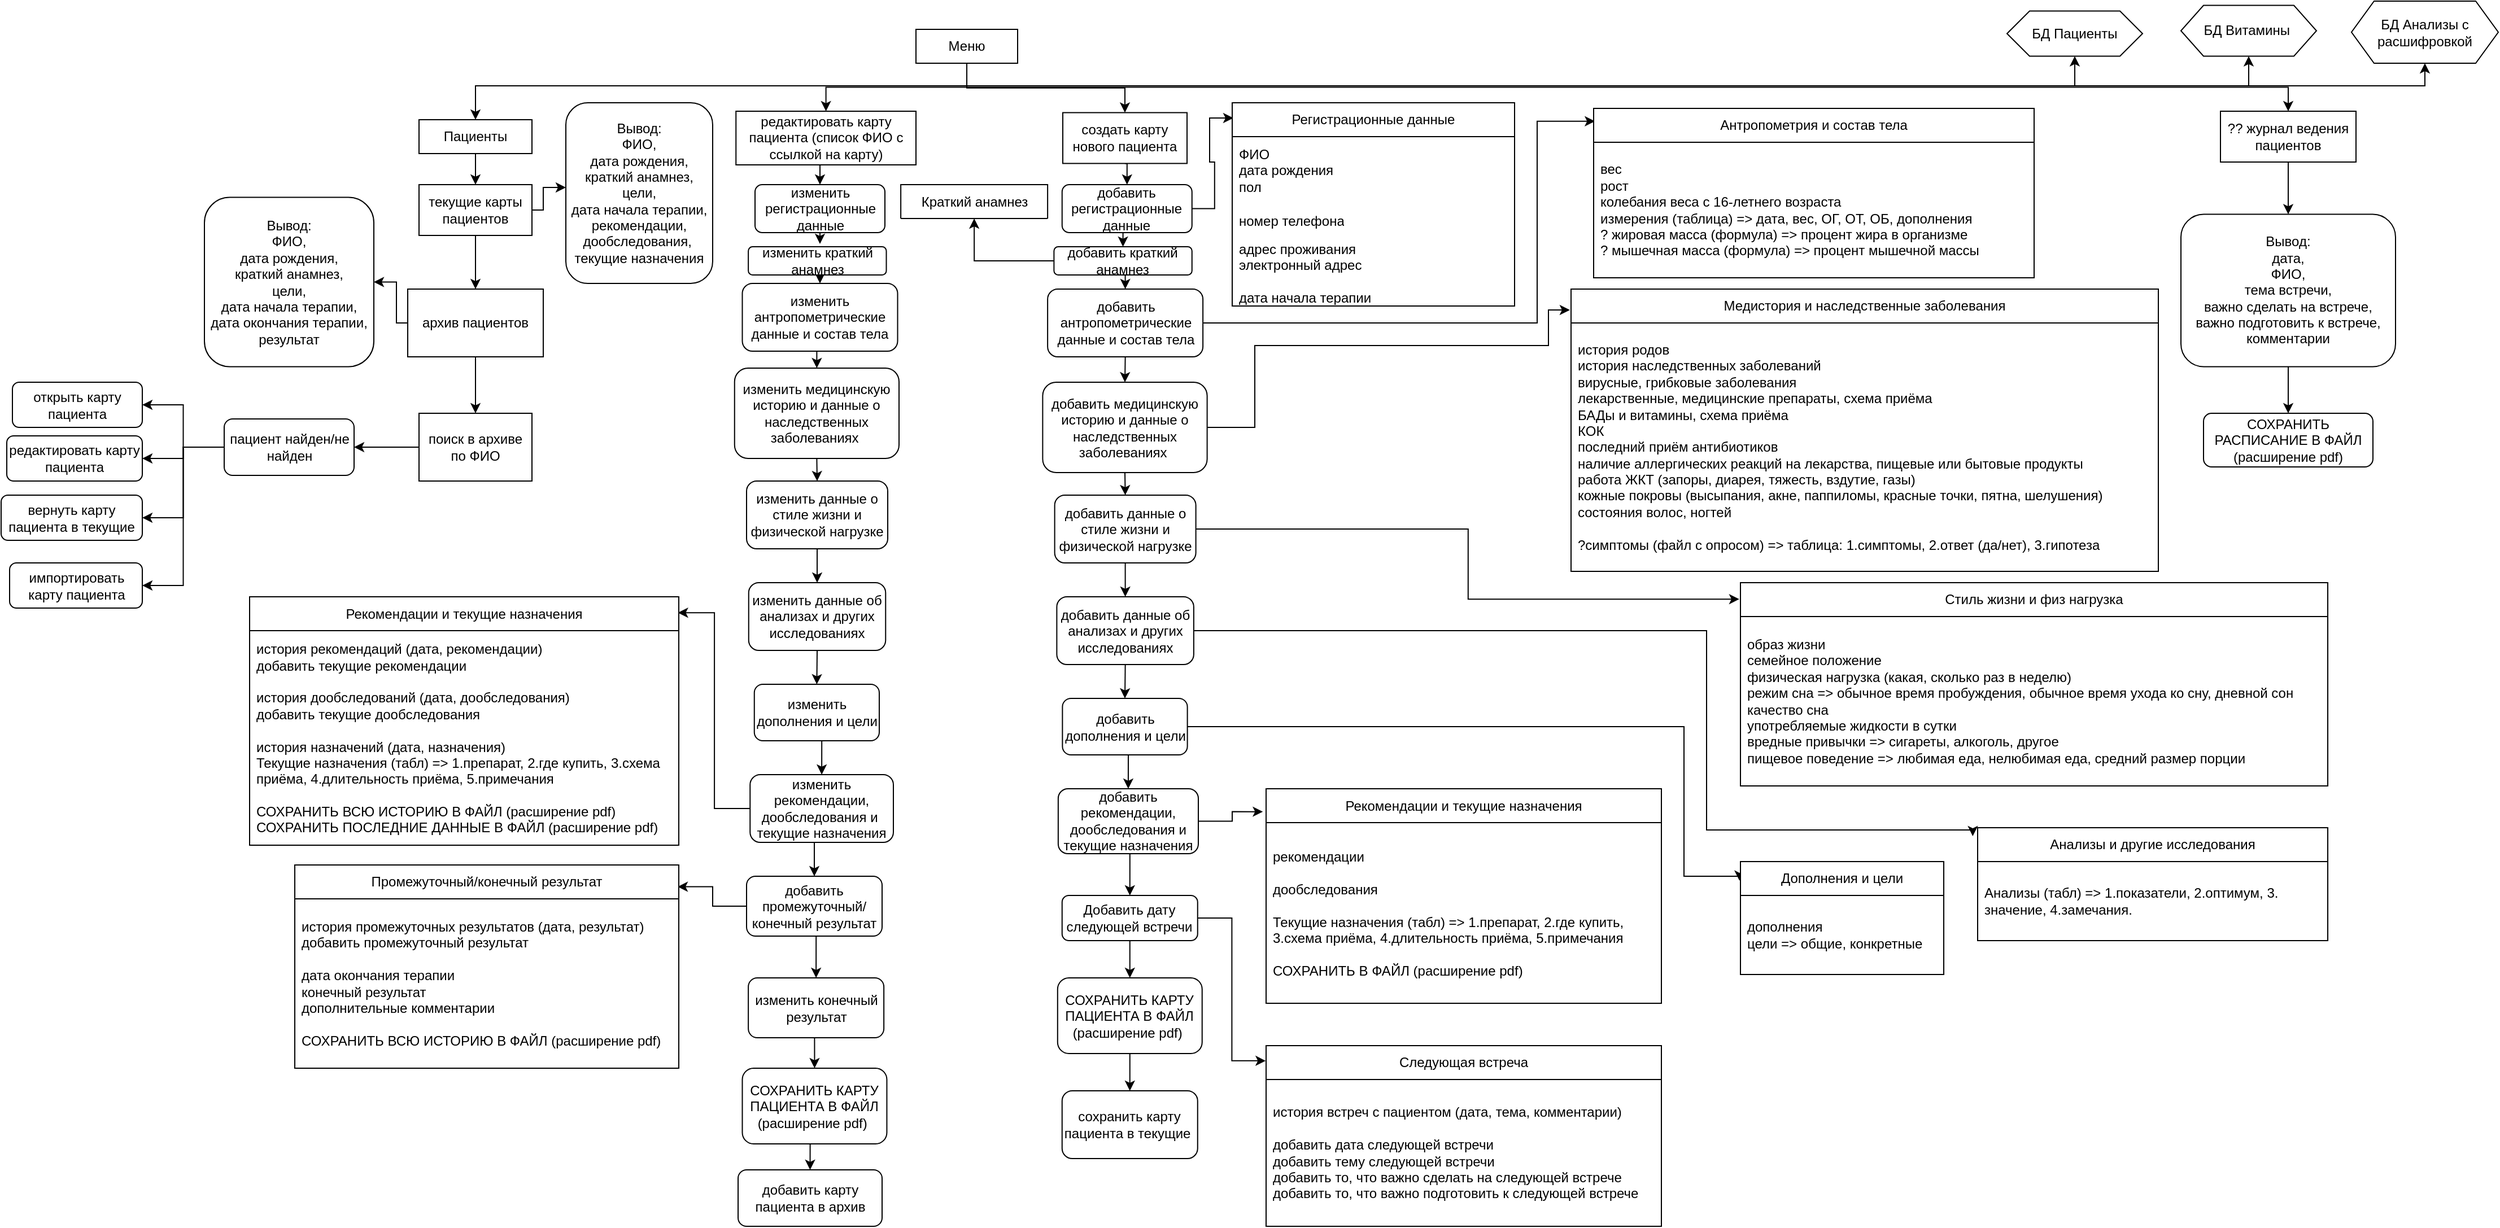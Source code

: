 <mxfile>
    <diagram id="kDcoZKEgJLk8fLeYNA--" name="Page-1">
        <mxGraphModel dx="2308" dy="2124" grid="1" gridSize="10" guides="1" tooltips="1" connect="1" arrows="1" fold="1" page="1" pageScale="1" pageWidth="1169" pageHeight="1654" math="0" shadow="0">
            <root>
                <mxCell id="0"/>
                <mxCell id="1" parent="0"/>
                <mxCell id="sZ0HXl8LnSBLZn5xtde6-16" style="edgeStyle=orthogonalEdgeStyle;rounded=0;orthogonalLoop=1;jettySize=auto;html=1;exitX=0.5;exitY=1;exitDx=0;exitDy=0;entryX=0.5;entryY=0;entryDx=0;entryDy=0;" parent="1" source="sZ0HXl8LnSBLZn5xtde6-1" target="sZ0HXl8LnSBLZn5xtde6-7" edge="1">
                    <mxGeometry relative="1" as="geometry"/>
                </mxCell>
                <mxCell id="sZ0HXl8LnSBLZn5xtde6-18" style="edgeStyle=orthogonalEdgeStyle;rounded=0;orthogonalLoop=1;jettySize=auto;html=1;exitX=0.5;exitY=1;exitDx=0;exitDy=0;entryX=0.5;entryY=0;entryDx=0;entryDy=0;" parent="1" source="sZ0HXl8LnSBLZn5xtde6-1" target="sZ0HXl8LnSBLZn5xtde6-2" edge="1">
                    <mxGeometry relative="1" as="geometry">
                        <Array as="points">
                            <mxPoint x="515" y="70"/>
                            <mxPoint x="80" y="70"/>
                        </Array>
                    </mxGeometry>
                </mxCell>
                <mxCell id="sZ0HXl8LnSBLZn5xtde6-19" style="edgeStyle=orthogonalEdgeStyle;rounded=0;orthogonalLoop=1;jettySize=auto;html=1;exitX=0.5;exitY=1;exitDx=0;exitDy=0;entryX=0.5;entryY=0;entryDx=0;entryDy=0;" parent="1" source="sZ0HXl8LnSBLZn5xtde6-1" target="sZ0HXl8LnSBLZn5xtde6-8" edge="1">
                    <mxGeometry relative="1" as="geometry"/>
                </mxCell>
                <mxCell id="sZ0HXl8LnSBLZn5xtde6-30" style="edgeStyle=orthogonalEdgeStyle;rounded=0;orthogonalLoop=1;jettySize=auto;html=1;exitX=0.5;exitY=1;exitDx=0;exitDy=0;entryX=0.5;entryY=0;entryDx=0;entryDy=0;" parent="1" source="sZ0HXl8LnSBLZn5xtde6-1" target="sZ0HXl8LnSBLZn5xtde6-56" edge="1">
                    <mxGeometry relative="1" as="geometry">
                        <mxPoint x="387.5" y="92.5" as="targetPoint"/>
                    </mxGeometry>
                </mxCell>
                <mxCell id="sZ0HXl8LnSBLZn5xtde6-88" style="edgeStyle=orthogonalEdgeStyle;rounded=0;orthogonalLoop=1;jettySize=auto;html=1;exitX=0.5;exitY=1;exitDx=0;exitDy=0;entryX=0.5;entryY=1;entryDx=0;entryDy=0;" parent="1" source="sZ0HXl8LnSBLZn5xtde6-1" target="sZ0HXl8LnSBLZn5xtde6-87" edge="1">
                    <mxGeometry relative="1" as="geometry"/>
                </mxCell>
                <mxCell id="Dqku1uwKSIW6bDZqs-QQ-74" style="edgeStyle=orthogonalEdgeStyle;rounded=0;orthogonalLoop=1;jettySize=auto;html=1;exitX=0.5;exitY=1;exitDx=0;exitDy=0;entryX=0.5;entryY=1;entryDx=0;entryDy=0;" parent="1" source="sZ0HXl8LnSBLZn5xtde6-1" target="sZ0HXl8LnSBLZn5xtde6-10" edge="1">
                    <mxGeometry relative="1" as="geometry"/>
                </mxCell>
                <mxCell id="Dqku1uwKSIW6bDZqs-QQ-75" style="edgeStyle=orthogonalEdgeStyle;rounded=0;orthogonalLoop=1;jettySize=auto;html=1;exitX=0.5;exitY=1;exitDx=0;exitDy=0;entryX=0.5;entryY=1;entryDx=0;entryDy=0;" parent="1" source="sZ0HXl8LnSBLZn5xtde6-1" target="sZ0HXl8LnSBLZn5xtde6-9" edge="1">
                    <mxGeometry relative="1" as="geometry"/>
                </mxCell>
                <mxCell id="sZ0HXl8LnSBLZn5xtde6-1" value="Меню" style="rounded=0;whiteSpace=wrap;html=1;" parent="1" vertex="1">
                    <mxGeometry x="470" y="20" width="90" height="30" as="geometry"/>
                </mxCell>
                <mxCell id="sZ0HXl8LnSBLZn5xtde6-35" style="edgeStyle=orthogonalEdgeStyle;rounded=0;orthogonalLoop=1;jettySize=auto;html=1;exitX=0.5;exitY=1;exitDx=0;exitDy=0;entryX=0.5;entryY=0;entryDx=0;entryDy=0;" parent="1" source="sZ0HXl8LnSBLZn5xtde6-2" target="sZ0HXl8LnSBLZn5xtde6-6" edge="1">
                    <mxGeometry relative="1" as="geometry"/>
                </mxCell>
                <mxCell id="sZ0HXl8LnSBLZn5xtde6-2" value="Пациенты" style="rounded=0;whiteSpace=wrap;html=1;" parent="1" vertex="1">
                    <mxGeometry x="30" y="100" width="100" height="30" as="geometry"/>
                </mxCell>
                <mxCell id="sZ0HXl8LnSBLZn5xtde6-23" style="edgeStyle=orthogonalEdgeStyle;rounded=0;orthogonalLoop=1;jettySize=auto;html=1;exitX=0.5;exitY=1;exitDx=0;exitDy=0;entryX=0.5;entryY=1;entryDx=0;entryDy=0;" parent="1" source="sZ0HXl8LnSBLZn5xtde6-3" target="sZ0HXl8LnSBLZn5xtde6-3" edge="1">
                    <mxGeometry relative="1" as="geometry"/>
                </mxCell>
                <mxCell id="sZ0HXl8LnSBLZn5xtde6-24" style="edgeStyle=orthogonalEdgeStyle;rounded=0;orthogonalLoop=1;jettySize=auto;html=1;exitX=0;exitY=0.5;exitDx=0;exitDy=0;entryX=1;entryY=0.5;entryDx=0;entryDy=0;" parent="1" source="sZ0HXl8LnSBLZn5xtde6-3" target="sZ0HXl8LnSBLZn5xtde6-11" edge="1">
                    <mxGeometry relative="1" as="geometry">
                        <Array as="points">
                            <mxPoint x="10" y="280"/>
                            <mxPoint x="10" y="244"/>
                        </Array>
                    </mxGeometry>
                </mxCell>
                <mxCell id="sZ0HXl8LnSBLZn5xtde6-37" style="edgeStyle=orthogonalEdgeStyle;rounded=0;orthogonalLoop=1;jettySize=auto;html=1;exitX=0.5;exitY=1;exitDx=0;exitDy=0;entryX=0.5;entryY=0;entryDx=0;entryDy=0;" parent="1" source="sZ0HXl8LnSBLZn5xtde6-3" target="sZ0HXl8LnSBLZn5xtde6-4" edge="1">
                    <mxGeometry relative="1" as="geometry"/>
                </mxCell>
                <mxCell id="sZ0HXl8LnSBLZn5xtde6-3" value="архив пациентов" style="rounded=0;whiteSpace=wrap;html=1;" parent="1" vertex="1">
                    <mxGeometry x="20" y="250" width="120" height="60" as="geometry"/>
                </mxCell>
                <mxCell id="sZ0HXl8LnSBLZn5xtde6-80" style="edgeStyle=orthogonalEdgeStyle;rounded=0;orthogonalLoop=1;jettySize=auto;html=1;exitX=0;exitY=0.5;exitDx=0;exitDy=0;entryX=1;entryY=0.5;entryDx=0;entryDy=0;" parent="1" source="sZ0HXl8LnSBLZn5xtde6-4" target="sZ0HXl8LnSBLZn5xtde6-79" edge="1">
                    <mxGeometry relative="1" as="geometry"/>
                </mxCell>
                <mxCell id="sZ0HXl8LnSBLZn5xtde6-4" value="поиск в архиве по ФИО" style="rounded=0;whiteSpace=wrap;html=1;" parent="1" vertex="1">
                    <mxGeometry x="30" y="360" width="100" height="60" as="geometry"/>
                </mxCell>
                <mxCell id="sZ0HXl8LnSBLZn5xtde6-36" style="edgeStyle=orthogonalEdgeStyle;rounded=0;orthogonalLoop=1;jettySize=auto;html=1;exitX=0.5;exitY=1;exitDx=0;exitDy=0;entryX=0.5;entryY=0;entryDx=0;entryDy=0;" parent="1" source="sZ0HXl8LnSBLZn5xtde6-6" target="sZ0HXl8LnSBLZn5xtde6-3" edge="1">
                    <mxGeometry relative="1" as="geometry"/>
                </mxCell>
                <mxCell id="Dqku1uwKSIW6bDZqs-QQ-55" style="edgeStyle=orthogonalEdgeStyle;rounded=0;orthogonalLoop=1;jettySize=auto;html=1;exitX=1;exitY=0.5;exitDx=0;exitDy=0;" parent="1" source="sZ0HXl8LnSBLZn5xtde6-6" edge="1">
                    <mxGeometry relative="1" as="geometry">
                        <mxPoint x="160" y="160" as="targetPoint"/>
                        <Array as="points">
                            <mxPoint x="140" y="180"/>
                            <mxPoint x="140" y="160"/>
                        </Array>
                    </mxGeometry>
                </mxCell>
                <mxCell id="sZ0HXl8LnSBLZn5xtde6-6" value="текущие карты пациентов" style="rounded=0;whiteSpace=wrap;html=1;" parent="1" vertex="1">
                    <mxGeometry x="30" y="157.5" width="100" height="45" as="geometry"/>
                </mxCell>
                <mxCell id="sZ0HXl8LnSBLZn5xtde6-73" style="edgeStyle=orthogonalEdgeStyle;rounded=0;orthogonalLoop=1;jettySize=auto;html=1;exitX=0.5;exitY=1;exitDx=0;exitDy=0;entryX=0.5;entryY=0;entryDx=0;entryDy=0;" parent="1" source="sZ0HXl8LnSBLZn5xtde6-7" target="sZ0HXl8LnSBLZn5xtde6-60" edge="1">
                    <mxGeometry relative="1" as="geometry"/>
                </mxCell>
                <mxCell id="sZ0HXl8LnSBLZn5xtde6-7" value="создать карту нового пациента" style="rounded=0;whiteSpace=wrap;html=1;" parent="1" vertex="1">
                    <mxGeometry x="600" y="93.75" width="110" height="45" as="geometry"/>
                </mxCell>
                <mxCell id="Dqku1uwKSIW6bDZqs-QQ-71" style="edgeStyle=orthogonalEdgeStyle;rounded=0;orthogonalLoop=1;jettySize=auto;html=1;exitX=0.5;exitY=1;exitDx=0;exitDy=0;entryX=0.5;entryY=0;entryDx=0;entryDy=0;" parent="1" source="sZ0HXl8LnSBLZn5xtde6-8" target="Dqku1uwKSIW6bDZqs-QQ-59" edge="1">
                    <mxGeometry relative="1" as="geometry"/>
                </mxCell>
                <mxCell id="sZ0HXl8LnSBLZn5xtde6-8" value="?? журнал ведения пациентов" style="rounded=0;whiteSpace=wrap;html=1;" parent="1" vertex="1">
                    <mxGeometry x="1625" y="92.5" width="120" height="45" as="geometry"/>
                </mxCell>
                <mxCell id="sZ0HXl8LnSBLZn5xtde6-9" value="БД Анализы с расшифровкой" style="shape=hexagon;perimeter=hexagonPerimeter2;whiteSpace=wrap;html=1;fixedSize=1;" parent="1" vertex="1">
                    <mxGeometry x="1741" y="-5" width="130" height="55" as="geometry"/>
                </mxCell>
                <mxCell id="sZ0HXl8LnSBLZn5xtde6-10" value="БД Витамины&amp;nbsp;" style="shape=hexagon;perimeter=hexagonPerimeter2;whiteSpace=wrap;html=1;fixedSize=1;" parent="1" vertex="1">
                    <mxGeometry x="1590" y="-1.25" width="120" height="45" as="geometry"/>
                </mxCell>
                <mxCell id="sZ0HXl8LnSBLZn5xtde6-11" value="Вывод: &lt;br&gt;ФИО, &lt;br&gt;дата рождения, &lt;br&gt;краткий анамнез, &lt;br&gt;цели, &lt;br&gt;дата начала терапии, дата окончания терапии, &lt;br&gt;результат" style="rounded=1;whiteSpace=wrap;html=1;" parent="1" vertex="1">
                    <mxGeometry x="-160" y="168.75" width="150" height="150" as="geometry"/>
                </mxCell>
                <mxCell id="sZ0HXl8LnSBLZn5xtde6-12" value="открыть карту пациента" style="rounded=1;whiteSpace=wrap;html=1;" parent="1" vertex="1">
                    <mxGeometry x="-330" y="332.5" width="115" height="40" as="geometry"/>
                </mxCell>
                <mxCell id="sZ0HXl8LnSBLZn5xtde6-13" value="вернуть карту пациента в текущие" style="rounded=1;whiteSpace=wrap;html=1;" parent="1" vertex="1">
                    <mxGeometry x="-340" y="432.5" width="125" height="40" as="geometry"/>
                </mxCell>
                <mxCell id="sZ0HXl8LnSBLZn5xtde6-14" value="редактировать карту пациента" style="rounded=1;whiteSpace=wrap;html=1;" parent="1" vertex="1">
                    <mxGeometry x="-335" y="380" width="120" height="40" as="geometry"/>
                </mxCell>
                <mxCell id="sZ0HXl8LnSBLZn5xtde6-15" value="Вывод: &lt;br&gt;ФИО, &lt;br&gt;дата рождения, краткий анамнез, цели, &lt;br&gt;дата начала терапии, рекомендации, дообследования,&amp;nbsp; текущие назначения" style="rounded=1;whiteSpace=wrap;html=1;" parent="1" vertex="1">
                    <mxGeometry x="160" y="85" width="130" height="160" as="geometry"/>
                </mxCell>
                <mxCell id="Dqku1uwKSIW6bDZqs-QQ-57" style="edgeStyle=orthogonalEdgeStyle;rounded=0;orthogonalLoop=1;jettySize=auto;html=1;exitX=0.5;exitY=1;exitDx=0;exitDy=0;" parent="1" source="sZ0HXl8LnSBLZn5xtde6-38" edge="1">
                    <mxGeometry relative="1" as="geometry">
                        <mxPoint x="385" y="210" as="targetPoint"/>
                    </mxGeometry>
                </mxCell>
                <mxCell id="sZ0HXl8LnSBLZn5xtde6-38" value="изменить регистрационные данные" style="rounded=1;whiteSpace=wrap;html=1;" parent="1" vertex="1">
                    <mxGeometry x="327.5" y="157.5" width="115" height="42.5" as="geometry"/>
                </mxCell>
                <mxCell id="sZ0HXl8LnSBLZn5xtde6-48" style="edgeStyle=orthogonalEdgeStyle;rounded=0;orthogonalLoop=1;jettySize=auto;html=1;exitX=0.5;exitY=1;exitDx=0;exitDy=0;entryX=0.5;entryY=0;entryDx=0;entryDy=0;" parent="1" source="sZ0HXl8LnSBLZn5xtde6-39" target="sZ0HXl8LnSBLZn5xtde6-42" edge="1">
                    <mxGeometry relative="1" as="geometry"/>
                </mxCell>
                <mxCell id="sZ0HXl8LnSBLZn5xtde6-39" value="изменить антропометрические данные и состав тела" style="rounded=1;whiteSpace=wrap;html=1;" parent="1" vertex="1">
                    <mxGeometry x="316.25" y="245" width="137.5" height="60" as="geometry"/>
                </mxCell>
                <mxCell id="sZ0HXl8LnSBLZn5xtde6-51" style="edgeStyle=orthogonalEdgeStyle;rounded=0;orthogonalLoop=1;jettySize=auto;html=1;exitX=0.5;exitY=1;exitDx=0;exitDy=0;entryX=0.5;entryY=0;entryDx=0;entryDy=0;" parent="1" source="sZ0HXl8LnSBLZn5xtde6-40" target="sZ0HXl8LnSBLZn5xtde6-41" edge="1">
                    <mxGeometry relative="1" as="geometry"/>
                </mxCell>
                <mxCell id="sZ0HXl8LnSBLZn5xtde6-40" value="изменить данные об анализах и других исследованиях" style="rounded=1;whiteSpace=wrap;html=1;" parent="1" vertex="1">
                    <mxGeometry x="321.88" y="510" width="121.25" height="60" as="geometry"/>
                </mxCell>
                <mxCell id="sZ0HXl8LnSBLZn5xtde6-54" style="edgeStyle=orthogonalEdgeStyle;rounded=0;orthogonalLoop=1;jettySize=auto;html=1;exitX=0.5;exitY=1;exitDx=0;exitDy=0;entryX=0.5;entryY=0;entryDx=0;entryDy=0;" parent="1" source="sZ0HXl8LnSBLZn5xtde6-41" target="sZ0HXl8LnSBLZn5xtde6-52" edge="1">
                    <mxGeometry relative="1" as="geometry"/>
                </mxCell>
                <mxCell id="sZ0HXl8LnSBLZn5xtde6-41" value="изменить дополнения и цели" style="rounded=1;whiteSpace=wrap;html=1;" parent="1" vertex="1">
                    <mxGeometry x="326.88" y="600" width="110.62" height="50" as="geometry"/>
                </mxCell>
                <mxCell id="sZ0HXl8LnSBLZn5xtde6-49" style="edgeStyle=orthogonalEdgeStyle;rounded=0;orthogonalLoop=1;jettySize=auto;html=1;exitX=0.5;exitY=1;exitDx=0;exitDy=0;entryX=0.5;entryY=0;entryDx=0;entryDy=0;" parent="1" source="sZ0HXl8LnSBLZn5xtde6-42" target="sZ0HXl8LnSBLZn5xtde6-45" edge="1">
                    <mxGeometry relative="1" as="geometry"/>
                </mxCell>
                <mxCell id="sZ0HXl8LnSBLZn5xtde6-42" value="изменить медицинскую историю и данные о наследственных заболеваниях&amp;nbsp;" style="rounded=1;whiteSpace=wrap;html=1;" parent="1" vertex="1">
                    <mxGeometry x="309.38" y="320" width="145.62" height="80" as="geometry"/>
                </mxCell>
                <mxCell id="sZ0HXl8LnSBLZn5xtde6-43" value="импортировать карту пациента" style="rounded=1;whiteSpace=wrap;html=1;" parent="1" vertex="1">
                    <mxGeometry x="-332.5" y="492.5" width="117.5" height="40" as="geometry"/>
                </mxCell>
                <mxCell id="sZ0HXl8LnSBLZn5xtde6-50" style="edgeStyle=orthogonalEdgeStyle;rounded=0;orthogonalLoop=1;jettySize=auto;html=1;exitX=0.5;exitY=1;exitDx=0;exitDy=0;entryX=0.5;entryY=0;entryDx=0;entryDy=0;" parent="1" source="sZ0HXl8LnSBLZn5xtde6-45" target="sZ0HXl8LnSBLZn5xtde6-40" edge="1">
                    <mxGeometry relative="1" as="geometry"/>
                </mxCell>
                <mxCell id="sZ0HXl8LnSBLZn5xtde6-45" value="изменить данные о стиле жизни и физической нагрузке" style="rounded=1;whiteSpace=wrap;html=1;" parent="1" vertex="1">
                    <mxGeometry x="320" y="420" width="125" height="60" as="geometry"/>
                </mxCell>
                <mxCell id="sZ0HXl8LnSBLZn5xtde6-75" style="edgeStyle=orthogonalEdgeStyle;rounded=0;orthogonalLoop=1;jettySize=auto;html=1;exitX=0.5;exitY=1;exitDx=0;exitDy=0;entryX=0.5;entryY=0;entryDx=0;entryDy=0;" parent="1" source="sZ0HXl8LnSBLZn5xtde6-52" target="sZ0HXl8LnSBLZn5xtde6-74" edge="1">
                    <mxGeometry relative="1" as="geometry"/>
                </mxCell>
                <mxCell id="Dqku1uwKSIW6bDZqs-QQ-62" style="edgeStyle=orthogonalEdgeStyle;rounded=0;orthogonalLoop=1;jettySize=auto;html=1;exitX=0;exitY=0.5;exitDx=0;exitDy=0;entryX=0.998;entryY=0.064;entryDx=0;entryDy=0;entryPerimeter=0;" parent="1" source="sZ0HXl8LnSBLZn5xtde6-52" target="Dqku1uwKSIW6bDZqs-QQ-60" edge="1">
                    <mxGeometry relative="1" as="geometry"/>
                </mxCell>
                <mxCell id="sZ0HXl8LnSBLZn5xtde6-52" value="изменить рекомендации, дообследования и&amp;nbsp; текущие назначения" style="rounded=1;whiteSpace=wrap;html=1;" parent="1" vertex="1">
                    <mxGeometry x="323.13" y="680" width="126.87" height="60" as="geometry"/>
                </mxCell>
                <mxCell id="Dqku1uwKSIW6bDZqs-QQ-83" style="edgeStyle=orthogonalEdgeStyle;rounded=0;orthogonalLoop=1;jettySize=auto;html=1;exitX=0.5;exitY=1;exitDx=0;exitDy=0;entryX=0.5;entryY=0;entryDx=0;entryDy=0;" parent="1" source="sZ0HXl8LnSBLZn5xtde6-53" target="Dqku1uwKSIW6bDZqs-QQ-82" edge="1">
                    <mxGeometry relative="1" as="geometry"/>
                </mxCell>
                <mxCell id="sZ0HXl8LnSBLZn5xtde6-53" value="изменить конечный результат" style="rounded=1;whiteSpace=wrap;html=1;" parent="1" vertex="1">
                    <mxGeometry x="321.57" y="860" width="120" height="53" as="geometry"/>
                </mxCell>
                <mxCell id="sZ0HXl8LnSBLZn5xtde6-58" style="edgeStyle=orthogonalEdgeStyle;rounded=0;orthogonalLoop=1;jettySize=auto;html=1;exitX=0.5;exitY=1;exitDx=0;exitDy=0;entryX=0.5;entryY=0;entryDx=0;entryDy=0;" parent="1" source="sZ0HXl8LnSBLZn5xtde6-56" target="sZ0HXl8LnSBLZn5xtde6-38" edge="1">
                    <mxGeometry relative="1" as="geometry"/>
                </mxCell>
                <mxCell id="sZ0HXl8LnSBLZn5xtde6-56" value="редактировать карту пациента (список ФИО с ссылкой на карту)" style="rounded=0;whiteSpace=wrap;html=1;" parent="1" vertex="1">
                    <mxGeometry x="310.63" y="92.5" width="159.37" height="47.5" as="geometry"/>
                </mxCell>
                <mxCell id="Dqku1uwKSIW6bDZqs-QQ-6" style="edgeStyle=orthogonalEdgeStyle;rounded=0;orthogonalLoop=1;jettySize=auto;html=1;exitX=1;exitY=0.5;exitDx=0;exitDy=0;entryX=0.004;entryY=0.075;entryDx=0;entryDy=0;entryPerimeter=0;" parent="1" source="sZ0HXl8LnSBLZn5xtde6-60" target="Dqku1uwKSIW6bDZqs-QQ-2" edge="1">
                    <mxGeometry relative="1" as="geometry">
                        <mxPoint x="740" y="179" as="targetPoint"/>
                    </mxGeometry>
                </mxCell>
                <mxCell id="Dqku1uwKSIW6bDZqs-QQ-48" style="edgeStyle=orthogonalEdgeStyle;rounded=0;orthogonalLoop=1;jettySize=auto;html=1;exitX=0.5;exitY=1;exitDx=0;exitDy=0;entryX=0.5;entryY=0;entryDx=0;entryDy=0;" parent="1" source="sZ0HXl8LnSBLZn5xtde6-60" target="Dqku1uwKSIW6bDZqs-QQ-47" edge="1">
                    <mxGeometry relative="1" as="geometry"/>
                </mxCell>
                <mxCell id="sZ0HXl8LnSBLZn5xtde6-60" value="добавить регистрационные данные" style="rounded=1;whiteSpace=wrap;html=1;" parent="1" vertex="1">
                    <mxGeometry x="599.38" y="157.5" width="115" height="42.5" as="geometry"/>
                </mxCell>
                <mxCell id="sZ0HXl8LnSBLZn5xtde6-61" style="edgeStyle=orthogonalEdgeStyle;rounded=0;orthogonalLoop=1;jettySize=auto;html=1;exitX=0.5;exitY=1;exitDx=0;exitDy=0;entryX=0.5;entryY=0;entryDx=0;entryDy=0;" parent="1" source="sZ0HXl8LnSBLZn5xtde6-62" target="sZ0HXl8LnSBLZn5xtde6-68" edge="1">
                    <mxGeometry relative="1" as="geometry"/>
                </mxCell>
                <mxCell id="Dqku1uwKSIW6bDZqs-QQ-11" style="edgeStyle=orthogonalEdgeStyle;rounded=0;orthogonalLoop=1;jettySize=auto;html=1;exitX=1;exitY=0.5;exitDx=0;exitDy=0;entryX=0.003;entryY=0.076;entryDx=0;entryDy=0;entryPerimeter=0;" parent="1" source="sZ0HXl8LnSBLZn5xtde6-62" target="Dqku1uwKSIW6bDZqs-QQ-7" edge="1">
                    <mxGeometry relative="1" as="geometry">
                        <mxPoint x="1020" y="110" as="targetPoint"/>
                        <Array as="points">
                            <mxPoint x="1020" y="280"/>
                            <mxPoint x="1020" y="101"/>
                        </Array>
                    </mxGeometry>
                </mxCell>
                <mxCell id="sZ0HXl8LnSBLZn5xtde6-62" value="добавить антропометрические данные и состав тела" style="rounded=1;whiteSpace=wrap;html=1;" parent="1" vertex="1">
                    <mxGeometry x="586.56" y="250" width="137.5" height="60" as="geometry"/>
                </mxCell>
                <mxCell id="sZ0HXl8LnSBLZn5xtde6-63" style="edgeStyle=orthogonalEdgeStyle;rounded=0;orthogonalLoop=1;jettySize=auto;html=1;exitX=0.5;exitY=1;exitDx=0;exitDy=0;entryX=0.5;entryY=0;entryDx=0;entryDy=0;" parent="1" source="sZ0HXl8LnSBLZn5xtde6-64" target="sZ0HXl8LnSBLZn5xtde6-66" edge="1">
                    <mxGeometry relative="1" as="geometry"/>
                </mxCell>
                <mxCell id="Dqku1uwKSIW6bDZqs-QQ-31" style="edgeStyle=orthogonalEdgeStyle;rounded=0;orthogonalLoop=1;jettySize=auto;html=1;exitX=1;exitY=0.5;exitDx=0;exitDy=0;entryX=-0.014;entryY=0.075;entryDx=0;entryDy=0;entryPerimeter=0;" parent="1" source="sZ0HXl8LnSBLZn5xtde6-64" target="Dqku1uwKSIW6bDZqs-QQ-27" edge="1">
                    <mxGeometry relative="1" as="geometry">
                        <mxPoint x="790" y="530" as="targetPoint"/>
                        <Array as="points">
                            <mxPoint x="1170" y="553"/>
                            <mxPoint x="1170" y="729"/>
                        </Array>
                    </mxGeometry>
                </mxCell>
                <mxCell id="sZ0HXl8LnSBLZn5xtde6-64" value="добавить данные об анализах и других исследованиях" style="rounded=1;whiteSpace=wrap;html=1;" parent="1" vertex="1">
                    <mxGeometry x="594.69" y="522.5" width="121.25" height="60" as="geometry"/>
                </mxCell>
                <mxCell id="sZ0HXl8LnSBLZn5xtde6-65" style="edgeStyle=orthogonalEdgeStyle;rounded=0;orthogonalLoop=1;jettySize=auto;html=1;exitX=0.5;exitY=1;exitDx=0;exitDy=0;entryX=0.5;entryY=0;entryDx=0;entryDy=0;" parent="1" source="sZ0HXl8LnSBLZn5xtde6-66" target="sZ0HXl8LnSBLZn5xtde6-72" edge="1">
                    <mxGeometry relative="1" as="geometry"/>
                </mxCell>
                <mxCell id="Dqku1uwKSIW6bDZqs-QQ-36" style="edgeStyle=orthogonalEdgeStyle;rounded=0;orthogonalLoop=1;jettySize=auto;html=1;exitX=1;exitY=0.5;exitDx=0;exitDy=0;entryX=-0.005;entryY=0.169;entryDx=0;entryDy=0;entryPerimeter=0;" parent="1" source="sZ0HXl8LnSBLZn5xtde6-66" target="Dqku1uwKSIW6bDZqs-QQ-32" edge="1">
                    <mxGeometry relative="1" as="geometry">
                        <Array as="points">
                            <mxPoint x="1150" y="638"/>
                            <mxPoint x="1150" y="770"/>
                            <mxPoint x="1199" y="770"/>
                        </Array>
                    </mxGeometry>
                </mxCell>
                <mxCell id="sZ0HXl8LnSBLZn5xtde6-66" value="добавить дополнения и цели" style="rounded=1;whiteSpace=wrap;html=1;" parent="1" vertex="1">
                    <mxGeometry x="599.69" y="612.5" width="110.62" height="50" as="geometry"/>
                </mxCell>
                <mxCell id="sZ0HXl8LnSBLZn5xtde6-67" style="edgeStyle=orthogonalEdgeStyle;rounded=0;orthogonalLoop=1;jettySize=auto;html=1;exitX=0.5;exitY=1;exitDx=0;exitDy=0;entryX=0.5;entryY=0;entryDx=0;entryDy=0;" parent="1" source="sZ0HXl8LnSBLZn5xtde6-68" target="sZ0HXl8LnSBLZn5xtde6-70" edge="1">
                    <mxGeometry relative="1" as="geometry"/>
                </mxCell>
                <mxCell id="Dqku1uwKSIW6bDZqs-QQ-21" style="edgeStyle=orthogonalEdgeStyle;rounded=0;orthogonalLoop=1;jettySize=auto;html=1;exitX=1;exitY=0.5;exitDx=0;exitDy=0;entryX=-0.002;entryY=0.074;entryDx=0;entryDy=0;entryPerimeter=0;" parent="1" source="sZ0HXl8LnSBLZn5xtde6-68" target="Dqku1uwKSIW6bDZqs-QQ-17" edge="1">
                    <mxGeometry relative="1" as="geometry">
                        <Array as="points">
                            <mxPoint x="770" y="372"/>
                            <mxPoint x="770" y="300"/>
                            <mxPoint x="1030" y="300"/>
                            <mxPoint x="1030" y="268"/>
                        </Array>
                    </mxGeometry>
                </mxCell>
                <mxCell id="sZ0HXl8LnSBLZn5xtde6-68" value="добавить медицинскую историю и данные о наследственных заболеваниях&amp;nbsp;" style="rounded=1;whiteSpace=wrap;html=1;" parent="1" vertex="1">
                    <mxGeometry x="582.19" y="332.5" width="145.62" height="80" as="geometry"/>
                </mxCell>
                <mxCell id="sZ0HXl8LnSBLZn5xtde6-69" style="edgeStyle=orthogonalEdgeStyle;rounded=0;orthogonalLoop=1;jettySize=auto;html=1;exitX=0.5;exitY=1;exitDx=0;exitDy=0;entryX=0.5;entryY=0;entryDx=0;entryDy=0;" parent="1" source="sZ0HXl8LnSBLZn5xtde6-70" target="sZ0HXl8LnSBLZn5xtde6-64" edge="1">
                    <mxGeometry relative="1" as="geometry"/>
                </mxCell>
                <mxCell id="Dqku1uwKSIW6bDZqs-QQ-26" style="edgeStyle=orthogonalEdgeStyle;rounded=0;orthogonalLoop=1;jettySize=auto;html=1;exitX=1;exitY=0.5;exitDx=0;exitDy=0;entryX=-0.002;entryY=0.081;entryDx=0;entryDy=0;entryPerimeter=0;" parent="1" source="sZ0HXl8LnSBLZn5xtde6-70" target="Dqku1uwKSIW6bDZqs-QQ-22" edge="1">
                    <mxGeometry relative="1" as="geometry"/>
                </mxCell>
                <mxCell id="sZ0HXl8LnSBLZn5xtde6-70" value="добавить данные о стиле жизни и физической нагрузке" style="rounded=1;whiteSpace=wrap;html=1;" parent="1" vertex="1">
                    <mxGeometry x="592.81" y="432.5" width="125" height="60" as="geometry"/>
                </mxCell>
                <mxCell id="Dqku1uwKSIW6bDZqs-QQ-41" style="edgeStyle=orthogonalEdgeStyle;rounded=0;orthogonalLoop=1;jettySize=auto;html=1;exitX=1;exitY=0.5;exitDx=0;exitDy=0;entryX=-0.008;entryY=0.107;entryDx=0;entryDy=0;entryPerimeter=0;" parent="1" source="sZ0HXl8LnSBLZn5xtde6-72" target="Dqku1uwKSIW6bDZqs-QQ-37" edge="1">
                    <mxGeometry relative="1" as="geometry"/>
                </mxCell>
                <mxCell id="Dqku1uwKSIW6bDZqs-QQ-64" style="edgeStyle=orthogonalEdgeStyle;rounded=0;orthogonalLoop=1;jettySize=auto;html=1;exitX=0.5;exitY=1;exitDx=0;exitDy=0;entryX=0.5;entryY=0;entryDx=0;entryDy=0;" parent="1" source="sZ0HXl8LnSBLZn5xtde6-72" target="Dqku1uwKSIW6bDZqs-QQ-63" edge="1">
                    <mxGeometry relative="1" as="geometry"/>
                </mxCell>
                <mxCell id="sZ0HXl8LnSBLZn5xtde6-72" value="добавить рекомендации, дообследования и текущие назначения" style="rounded=1;whiteSpace=wrap;html=1;" parent="1" vertex="1">
                    <mxGeometry x="595.94" y="692.5" width="124.06" height="57.5" as="geometry"/>
                </mxCell>
                <mxCell id="sZ0HXl8LnSBLZn5xtde6-76" style="edgeStyle=orthogonalEdgeStyle;rounded=0;orthogonalLoop=1;jettySize=auto;html=1;exitX=0.5;exitY=1;exitDx=0;exitDy=0;entryX=0.5;entryY=0;entryDx=0;entryDy=0;" parent="1" source="sZ0HXl8LnSBLZn5xtde6-74" target="sZ0HXl8LnSBLZn5xtde6-53" edge="1">
                    <mxGeometry relative="1" as="geometry"/>
                </mxCell>
                <mxCell id="Dqku1uwKSIW6bDZqs-QQ-46" style="edgeStyle=orthogonalEdgeStyle;rounded=0;orthogonalLoop=1;jettySize=auto;html=1;exitX=0;exitY=0.5;exitDx=0;exitDy=0;entryX=0.997;entryY=0.107;entryDx=0;entryDy=0;entryPerimeter=0;" parent="1" source="sZ0HXl8LnSBLZn5xtde6-74" target="Dqku1uwKSIW6bDZqs-QQ-42" edge="1">
                    <mxGeometry relative="1" as="geometry"/>
                </mxCell>
                <mxCell id="sZ0HXl8LnSBLZn5xtde6-74" value="добавить промежуточный/конечный результат" style="rounded=1;whiteSpace=wrap;html=1;" parent="1" vertex="1">
                    <mxGeometry x="320" y="770" width="120" height="53" as="geometry"/>
                </mxCell>
                <mxCell id="sZ0HXl8LnSBLZn5xtde6-77" value="добавить карту пациента в архив" style="rounded=1;whiteSpace=wrap;html=1;" parent="1" vertex="1">
                    <mxGeometry x="312.51" y="1030" width="127.49" height="50" as="geometry"/>
                </mxCell>
                <mxCell id="sZ0HXl8LnSBLZn5xtde6-81" style="edgeStyle=orthogonalEdgeStyle;rounded=0;orthogonalLoop=1;jettySize=auto;html=1;exitX=0;exitY=0.5;exitDx=0;exitDy=0;entryX=1;entryY=0.5;entryDx=0;entryDy=0;" parent="1" source="sZ0HXl8LnSBLZn5xtde6-79" target="sZ0HXl8LnSBLZn5xtde6-12" edge="1">
                    <mxGeometry relative="1" as="geometry"/>
                </mxCell>
                <mxCell id="sZ0HXl8LnSBLZn5xtde6-82" style="edgeStyle=orthogonalEdgeStyle;rounded=0;orthogonalLoop=1;jettySize=auto;html=1;exitX=0;exitY=0.5;exitDx=0;exitDy=0;entryX=1;entryY=0.5;entryDx=0;entryDy=0;" parent="1" source="sZ0HXl8LnSBLZn5xtde6-79" target="sZ0HXl8LnSBLZn5xtde6-14" edge="1">
                    <mxGeometry relative="1" as="geometry"/>
                </mxCell>
                <mxCell id="sZ0HXl8LnSBLZn5xtde6-83" style="edgeStyle=orthogonalEdgeStyle;rounded=0;orthogonalLoop=1;jettySize=auto;html=1;exitX=0;exitY=0.5;exitDx=0;exitDy=0;entryX=1;entryY=0.5;entryDx=0;entryDy=0;" parent="1" source="sZ0HXl8LnSBLZn5xtde6-79" target="sZ0HXl8LnSBLZn5xtde6-13" edge="1">
                    <mxGeometry relative="1" as="geometry"/>
                </mxCell>
                <mxCell id="sZ0HXl8LnSBLZn5xtde6-84" style="edgeStyle=orthogonalEdgeStyle;rounded=0;orthogonalLoop=1;jettySize=auto;html=1;exitX=0;exitY=0.5;exitDx=0;exitDy=0;entryX=1;entryY=0.5;entryDx=0;entryDy=0;" parent="1" source="sZ0HXl8LnSBLZn5xtde6-79" target="sZ0HXl8LnSBLZn5xtde6-43" edge="1">
                    <mxGeometry relative="1" as="geometry"/>
                </mxCell>
                <mxCell id="sZ0HXl8LnSBLZn5xtde6-79" value="пациент найден/не найден" style="rounded=1;whiteSpace=wrap;html=1;" parent="1" vertex="1">
                    <mxGeometry x="-142.5" y="365" width="115" height="50" as="geometry"/>
                </mxCell>
                <mxCell id="sZ0HXl8LnSBLZn5xtde6-85" value="сохранить карту пациента в текущие&amp;nbsp;" style="rounded=1;whiteSpace=wrap;html=1;" parent="1" vertex="1">
                    <mxGeometry x="599.38" y="960" width="120" height="60" as="geometry"/>
                </mxCell>
                <mxCell id="sZ0HXl8LnSBLZn5xtde6-87" value="БД Пациенты" style="shape=hexagon;perimeter=hexagonPerimeter2;whiteSpace=wrap;html=1;fixedSize=1;" parent="1" vertex="1">
                    <mxGeometry x="1436" y="3.75" width="120" height="40" as="geometry"/>
                </mxCell>
                <mxCell id="Dqku1uwKSIW6bDZqs-QQ-2" value="Регистрационные данные" style="swimlane;fontStyle=0;childLayout=stackLayout;horizontal=1;startSize=30;horizontalStack=0;resizeParent=1;resizeParentMax=0;resizeLast=0;collapsible=1;marginBottom=0;whiteSpace=wrap;html=1;" parent="1" vertex="1">
                    <mxGeometry x="750" y="85" width="250" height="180" as="geometry">
                        <mxRectangle x="780" y="100" width="180" height="30" as="alternateBounds"/>
                    </mxGeometry>
                </mxCell>
                <mxCell id="Dqku1uwKSIW6bDZqs-QQ-3" value="ФИО&lt;br&gt;дата рождения&lt;br&gt;пол" style="text;strokeColor=none;fillColor=none;align=left;verticalAlign=middle;spacingLeft=4;spacingRight=4;overflow=hidden;points=[[0,0.5],[1,0.5]];portConstraint=eastwest;rotatable=0;whiteSpace=wrap;html=1;" parent="Dqku1uwKSIW6bDZqs-QQ-2" vertex="1">
                    <mxGeometry y="30" width="250" height="60" as="geometry"/>
                </mxCell>
                <mxCell id="Dqku1uwKSIW6bDZqs-QQ-4" value="номер телефона" style="text;strokeColor=none;fillColor=none;align=left;verticalAlign=middle;spacingLeft=4;spacingRight=4;overflow=hidden;points=[[0,0.5],[1,0.5]];portConstraint=eastwest;rotatable=0;whiteSpace=wrap;html=1;" parent="Dqku1uwKSIW6bDZqs-QQ-2" vertex="1">
                    <mxGeometry y="90" width="250" height="30" as="geometry"/>
                </mxCell>
                <mxCell id="Dqku1uwKSIW6bDZqs-QQ-5" value="адрес проживания&lt;br&gt;электронный адрес&lt;br&gt;&lt;br&gt;дата начала терапии" style="text;strokeColor=none;fillColor=none;align=left;verticalAlign=middle;spacingLeft=4;spacingRight=4;overflow=hidden;points=[[0,0.5],[1,0.5]];portConstraint=eastwest;rotatable=0;whiteSpace=wrap;html=1;" parent="Dqku1uwKSIW6bDZqs-QQ-2" vertex="1">
                    <mxGeometry y="120" width="250" height="60" as="geometry"/>
                </mxCell>
                <mxCell id="Dqku1uwKSIW6bDZqs-QQ-7" value="Антропометрия и состав тела" style="swimlane;fontStyle=0;childLayout=stackLayout;horizontal=1;startSize=30;horizontalStack=0;resizeParent=1;resizeParentMax=0;resizeLast=0;collapsible=1;marginBottom=0;whiteSpace=wrap;html=1;" parent="1" vertex="1">
                    <mxGeometry x="1070" y="90" width="390" height="150" as="geometry">
                        <mxRectangle x="780" y="245" width="210" height="30" as="alternateBounds"/>
                    </mxGeometry>
                </mxCell>
                <mxCell id="Dqku1uwKSIW6bDZqs-QQ-8" value="вес&lt;br&gt;рост&lt;br&gt;колебания веса с 16-летнего возраста&lt;br&gt;измерения (таблица) =&amp;gt; дата, вес, ОГ, ОТ, ОБ, дополнения&lt;br&gt;? жировая масса (формула) =&amp;gt; процент жира в организме&lt;br&gt;? мышечная масса (формула) =&amp;gt; процент мышечной массы" style="text;strokeColor=none;fillColor=none;align=left;verticalAlign=middle;spacingLeft=4;spacingRight=4;overflow=hidden;points=[[0,0.5],[1,0.5]];portConstraint=eastwest;rotatable=0;whiteSpace=wrap;html=1;" parent="Dqku1uwKSIW6bDZqs-QQ-7" vertex="1">
                    <mxGeometry y="30" width="390" height="120" as="geometry"/>
                </mxCell>
                <mxCell id="Dqku1uwKSIW6bDZqs-QQ-17" value="Медистория и наследственные заболевания" style="swimlane;fontStyle=0;childLayout=stackLayout;horizontal=1;startSize=30;horizontalStack=0;resizeParent=1;resizeParentMax=0;resizeLast=0;collapsible=1;marginBottom=0;whiteSpace=wrap;html=1;" parent="1" vertex="1">
                    <mxGeometry x="1050" y="250" width="520" height="250" as="geometry">
                        <mxRectangle x="1240" y="310" width="290" height="30" as="alternateBounds"/>
                    </mxGeometry>
                </mxCell>
                <mxCell id="Dqku1uwKSIW6bDZqs-QQ-18" value="история родов&lt;br&gt;история наследственных заболеваний&lt;br&gt;вирусные, грибковые заболевания&lt;br&gt;лекарственные, медицинские препараты, схема приёма&lt;br&gt;БАДы и витамины, схема приёма&lt;br&gt;КОК&lt;br&gt;последний приём антибиотиков&lt;br&gt;наличие аллергических реакций на лекарства, пищевые или бытовые продукты&amp;nbsp;&lt;br&gt;работа ЖКТ (запоры, диарея, тяжесть, вздутие, газы)&lt;br&gt;кожные покровы (высыпания, акне, паппиломы, красные точки, пятна, шелушения)&lt;br&gt;состояния волос, ногтей&lt;br&gt;&lt;br&gt;?симптомы (файл с опросом) =&amp;gt; таблица: 1.симптомы, 2.ответ (да/нет), 3.гипотеза" style="text;strokeColor=none;fillColor=none;align=left;verticalAlign=middle;spacingLeft=4;spacingRight=4;overflow=hidden;points=[[0,0.5],[1,0.5]];portConstraint=eastwest;rotatable=0;whiteSpace=wrap;html=1;" parent="Dqku1uwKSIW6bDZqs-QQ-17" vertex="1">
                    <mxGeometry y="30" width="520" height="220" as="geometry"/>
                </mxCell>
                <mxCell id="Dqku1uwKSIW6bDZqs-QQ-22" value="Стиль жизни и физ нагрузка" style="swimlane;fontStyle=0;childLayout=stackLayout;horizontal=1;startSize=30;horizontalStack=0;resizeParent=1;resizeParentMax=0;resizeLast=0;collapsible=1;marginBottom=0;whiteSpace=wrap;html=1;" parent="1" vertex="1">
                    <mxGeometry x="1200" y="510" width="520" height="180" as="geometry">
                        <mxRectangle x="1450" y="492.5" width="200" height="30" as="alternateBounds"/>
                    </mxGeometry>
                </mxCell>
                <mxCell id="Dqku1uwKSIW6bDZqs-QQ-23" value="образ жизни&lt;br&gt;семейное положение&lt;br&gt;физическая нагрузка (какая, сколько раз в неделю)&lt;br&gt;режим сна =&amp;gt; обычное время пробуждения, обычное время ухода ко сну, дневной сон&lt;br&gt;качество сна&lt;br&gt;употребляемые жидкости в сутки&lt;br&gt;вредные привычки =&amp;gt; сигареты, алкоголь, другое&lt;br&gt;пищевое поведение =&amp;gt; любимая еда, нелюбимая еда, средний размер порции&lt;br&gt;" style="text;strokeColor=none;fillColor=none;align=left;verticalAlign=middle;spacingLeft=4;spacingRight=4;overflow=hidden;points=[[0,0.5],[1,0.5]];portConstraint=eastwest;rotatable=0;whiteSpace=wrap;html=1;" parent="Dqku1uwKSIW6bDZqs-QQ-22" vertex="1">
                    <mxGeometry y="30" width="520" height="150" as="geometry"/>
                </mxCell>
                <mxCell id="Dqku1uwKSIW6bDZqs-QQ-27" value="Анализы и другие исследования" style="swimlane;fontStyle=0;childLayout=stackLayout;horizontal=1;startSize=30;horizontalStack=0;resizeParent=1;resizeParentMax=0;resizeLast=0;collapsible=1;marginBottom=0;whiteSpace=wrap;html=1;" parent="1" vertex="1">
                    <mxGeometry x="1410" y="727" width="310" height="100" as="geometry">
                        <mxRectangle x="1190" y="670" width="220" height="30" as="alternateBounds"/>
                    </mxGeometry>
                </mxCell>
                <mxCell id="Dqku1uwKSIW6bDZqs-QQ-28" value="Анализы (табл) =&amp;gt; 1.показатели, 2.оптимум, 3. значение, 4.замечания.&lt;br&gt;" style="text;strokeColor=none;fillColor=none;align=left;verticalAlign=middle;spacingLeft=4;spacingRight=4;overflow=hidden;points=[[0,0.5],[1,0.5]];portConstraint=eastwest;rotatable=0;whiteSpace=wrap;html=1;" parent="Dqku1uwKSIW6bDZqs-QQ-27" vertex="1">
                    <mxGeometry y="30" width="310" height="70" as="geometry"/>
                </mxCell>
                <mxCell id="Dqku1uwKSIW6bDZqs-QQ-32" value="Дополнения и цели" style="swimlane;fontStyle=0;childLayout=stackLayout;horizontal=1;startSize=30;horizontalStack=0;resizeParent=1;resizeParentMax=0;resizeLast=0;collapsible=1;marginBottom=0;whiteSpace=wrap;html=1;" parent="1" vertex="1">
                    <mxGeometry x="1200" y="757" width="180" height="100" as="geometry">
                        <mxRectangle x="1604" y="870" width="150" height="30" as="alternateBounds"/>
                    </mxGeometry>
                </mxCell>
                <mxCell id="Dqku1uwKSIW6bDZqs-QQ-33" value="дополнения&lt;br&gt;цели =&amp;gt; общие, конкретные" style="text;strokeColor=none;fillColor=none;align=left;verticalAlign=middle;spacingLeft=4;spacingRight=4;overflow=hidden;points=[[0,0.5],[1,0.5]];portConstraint=eastwest;rotatable=0;whiteSpace=wrap;html=1;" parent="Dqku1uwKSIW6bDZqs-QQ-32" vertex="1">
                    <mxGeometry y="30" width="180" height="70" as="geometry"/>
                </mxCell>
                <mxCell id="Dqku1uwKSIW6bDZqs-QQ-37" value="Рекомендации и текущие назначения" style="swimlane;fontStyle=0;childLayout=stackLayout;horizontal=1;startSize=30;horizontalStack=0;resizeParent=1;resizeParentMax=0;resizeLast=0;collapsible=1;marginBottom=0;whiteSpace=wrap;html=1;" parent="1" vertex="1">
                    <mxGeometry x="780" y="692.5" width="350" height="190" as="geometry">
                        <mxRectangle x="780" y="692.5" width="250" height="30" as="alternateBounds"/>
                    </mxGeometry>
                </mxCell>
                <mxCell id="Dqku1uwKSIW6bDZqs-QQ-38" value="рекомендации&lt;br&gt;&lt;br&gt;дообследования&lt;br&gt;&lt;br&gt;Текущие назначения (табл) =&amp;gt; 1.препарат, 2.где купить, 3.схема приёма, 4.длительность приёма, 5.примечания&lt;br&gt;&lt;br&gt;СОХРАНИТЬ В ФАЙЛ (расширение pdf)" style="text;strokeColor=none;fillColor=none;align=left;verticalAlign=middle;spacingLeft=4;spacingRight=4;overflow=hidden;points=[[0,0.5],[1,0.5]];portConstraint=eastwest;rotatable=0;whiteSpace=wrap;html=1;" parent="Dqku1uwKSIW6bDZqs-QQ-37" vertex="1">
                    <mxGeometry y="30" width="350" height="160" as="geometry"/>
                </mxCell>
                <mxCell id="Dqku1uwKSIW6bDZqs-QQ-42" value="Промежуточный/конечный результат" style="swimlane;fontStyle=0;childLayout=stackLayout;horizontal=1;startSize=30;horizontalStack=0;resizeParent=1;resizeParentMax=0;resizeLast=0;collapsible=1;marginBottom=0;whiteSpace=wrap;html=1;" parent="1" vertex="1">
                    <mxGeometry x="-80" y="760" width="340" height="180" as="geometry"/>
                </mxCell>
                <mxCell id="Dqku1uwKSIW6bDZqs-QQ-43" value="история промежуточных результатов (дата, результат)&lt;br&gt;добавить промежуточный результат&lt;br&gt;&lt;br&gt;дата окончания терапии&lt;br&gt;конечный результат&lt;br&gt;дополнительные комментарии&lt;br&gt;&lt;br&gt;СОХРАНИТЬ ВСЮ ИСТОРИЮ В ФАЙЛ (расширение pdf)" style="text;strokeColor=none;fillColor=none;align=left;verticalAlign=middle;spacingLeft=4;spacingRight=4;overflow=hidden;points=[[0,0.5],[1,0.5]];portConstraint=eastwest;rotatable=0;whiteSpace=wrap;html=1;" parent="Dqku1uwKSIW6bDZqs-QQ-42" vertex="1">
                    <mxGeometry y="30" width="340" height="150" as="geometry"/>
                </mxCell>
                <mxCell id="Dqku1uwKSIW6bDZqs-QQ-49" style="edgeStyle=orthogonalEdgeStyle;rounded=0;orthogonalLoop=1;jettySize=auto;html=1;exitX=0.5;exitY=1;exitDx=0;exitDy=0;entryX=0.5;entryY=0;entryDx=0;entryDy=0;" parent="1" source="Dqku1uwKSIW6bDZqs-QQ-47" target="sZ0HXl8LnSBLZn5xtde6-62" edge="1">
                    <mxGeometry relative="1" as="geometry"/>
                </mxCell>
                <mxCell id="Dqku1uwKSIW6bDZqs-QQ-78" style="edgeStyle=orthogonalEdgeStyle;rounded=0;orthogonalLoop=1;jettySize=auto;html=1;exitX=0;exitY=0.5;exitDx=0;exitDy=0;entryX=0.5;entryY=1;entryDx=0;entryDy=0;" parent="1" source="Dqku1uwKSIW6bDZqs-QQ-47" target="Dqku1uwKSIW6bDZqs-QQ-50" edge="1">
                    <mxGeometry relative="1" as="geometry"/>
                </mxCell>
                <mxCell id="Dqku1uwKSIW6bDZqs-QQ-47" value="добавить краткий &lt;br&gt;анамнез" style="rounded=1;whiteSpace=wrap;html=1;" parent="1" vertex="1">
                    <mxGeometry x="592.19" y="212.5" width="122.19" height="25" as="geometry"/>
                </mxCell>
                <mxCell id="Dqku1uwKSIW6bDZqs-QQ-50" value="Краткий анамнез" style="swimlane;fontStyle=0;childLayout=stackLayout;horizontal=1;startSize=30;horizontalStack=0;resizeParent=1;resizeParentMax=0;resizeLast=0;collapsible=1;marginBottom=0;whiteSpace=wrap;html=1;" parent="1" vertex="1" collapsed="1">
                    <mxGeometry x="456.56" y="157.5" width="130" height="30" as="geometry">
                        <mxRectangle x="470" y="148.75" width="120" height="60" as="alternateBounds"/>
                    </mxGeometry>
                </mxCell>
                <mxCell id="Dqku1uwKSIW6bDZqs-QQ-51" value="краткий анамнез" style="text;strokeColor=none;fillColor=none;align=left;verticalAlign=middle;spacingLeft=4;spacingRight=4;overflow=hidden;points=[[0,0.5],[1,0.5]];portConstraint=eastwest;rotatable=0;whiteSpace=wrap;html=1;" parent="Dqku1uwKSIW6bDZqs-QQ-50" vertex="1">
                    <mxGeometry y="30" width="120" height="30" as="geometry"/>
                </mxCell>
                <mxCell id="Dqku1uwKSIW6bDZqs-QQ-58" style="edgeStyle=orthogonalEdgeStyle;rounded=0;orthogonalLoop=1;jettySize=auto;html=1;exitX=0.5;exitY=1;exitDx=0;exitDy=0;entryX=0.5;entryY=0;entryDx=0;entryDy=0;" parent="1" source="Dqku1uwKSIW6bDZqs-QQ-56" target="sZ0HXl8LnSBLZn5xtde6-39" edge="1">
                    <mxGeometry relative="1" as="geometry"/>
                </mxCell>
                <mxCell id="Dqku1uwKSIW6bDZqs-QQ-56" value="изменить краткий &lt;br&gt;анамнез" style="rounded=1;whiteSpace=wrap;html=1;" parent="1" vertex="1">
                    <mxGeometry x="321.57" y="212.5" width="122.19" height="25" as="geometry"/>
                </mxCell>
                <mxCell id="Dqku1uwKSIW6bDZqs-QQ-73" style="edgeStyle=orthogonalEdgeStyle;rounded=0;orthogonalLoop=1;jettySize=auto;html=1;exitX=0.5;exitY=1;exitDx=0;exitDy=0;entryX=0.5;entryY=0;entryDx=0;entryDy=0;" parent="1" source="Dqku1uwKSIW6bDZqs-QQ-59" target="Dqku1uwKSIW6bDZqs-QQ-72" edge="1">
                    <mxGeometry relative="1" as="geometry">
                        <mxPoint x="1225" y="350" as="targetPoint"/>
                    </mxGeometry>
                </mxCell>
                <mxCell id="Dqku1uwKSIW6bDZqs-QQ-59" value="Вывод:&lt;br&gt;дата,&lt;br&gt;ФИО,&lt;br&gt;тема встречи,&lt;br&gt;важно сделать на встрече,&lt;br&gt;важно подготовить к встрече,&lt;br&gt;комментарии" style="rounded=1;whiteSpace=wrap;html=1;" parent="1" vertex="1">
                    <mxGeometry x="1590" y="183.75" width="190" height="135" as="geometry"/>
                </mxCell>
                <mxCell id="Dqku1uwKSIW6bDZqs-QQ-60" value="Рекомендации и текущие назначения" style="swimlane;fontStyle=0;childLayout=stackLayout;horizontal=1;startSize=30;horizontalStack=0;resizeParent=1;resizeParentMax=0;resizeLast=0;collapsible=1;marginBottom=0;whiteSpace=wrap;html=1;" parent="1" vertex="1">
                    <mxGeometry x="-120" y="522.5" width="380" height="220" as="geometry">
                        <mxRectangle x="780" y="692.5" width="250" height="30" as="alternateBounds"/>
                    </mxGeometry>
                </mxCell>
                <mxCell id="Dqku1uwKSIW6bDZqs-QQ-61" value="история рекомендаций (дата, рекомендации)&lt;br&gt;добавить текущие рекомендации&lt;br&gt;&lt;br&gt;история дообследований (дата, дообследования)&lt;br&gt;добавить текущие дообследования&lt;br&gt;&lt;br&gt;история назначений (дата, назначения)&lt;br&gt;Текущие назначения (табл) =&amp;gt; 1.препарат, 2.где купить, 3.схема приёма, 4.длительность приёма, 5.примечания&lt;br&gt;&lt;br&gt;СОХРАНИТЬ ВСЮ ИСТОРИЮ В ФАЙЛ (расширение pdf)&lt;br&gt;СОХРАНИТЬ ПОСЛЕДНИЕ ДАННЫЕ В ФАЙЛ (расширение pdf)" style="text;strokeColor=none;fillColor=none;align=left;verticalAlign=middle;spacingLeft=4;spacingRight=4;overflow=hidden;points=[[0,0.5],[1,0.5]];portConstraint=eastwest;rotatable=0;whiteSpace=wrap;html=1;" parent="Dqku1uwKSIW6bDZqs-QQ-60" vertex="1">
                    <mxGeometry y="30" width="380" height="190" as="geometry"/>
                </mxCell>
                <mxCell id="Dqku1uwKSIW6bDZqs-QQ-70" style="edgeStyle=orthogonalEdgeStyle;rounded=0;orthogonalLoop=1;jettySize=auto;html=1;exitX=1;exitY=0.5;exitDx=0;exitDy=0;entryX=-0.001;entryY=0.084;entryDx=0;entryDy=0;entryPerimeter=0;" parent="1" source="Dqku1uwKSIW6bDZqs-QQ-63" target="Dqku1uwKSIW6bDZqs-QQ-66" edge="1">
                    <mxGeometry relative="1" as="geometry"/>
                </mxCell>
                <mxCell id="Dqku1uwKSIW6bDZqs-QQ-80" style="edgeStyle=orthogonalEdgeStyle;rounded=0;orthogonalLoop=1;jettySize=auto;html=1;exitX=0.5;exitY=1;exitDx=0;exitDy=0;entryX=0.5;entryY=0;entryDx=0;entryDy=0;" parent="1" source="Dqku1uwKSIW6bDZqs-QQ-63" target="Dqku1uwKSIW6bDZqs-QQ-79" edge="1">
                    <mxGeometry relative="1" as="geometry"/>
                </mxCell>
                <mxCell id="Dqku1uwKSIW6bDZqs-QQ-63" value="Добавить дату следующей встречи" style="rounded=1;whiteSpace=wrap;html=1;" parent="1" vertex="1">
                    <mxGeometry x="599.38" y="787" width="120" height="40" as="geometry"/>
                </mxCell>
                <mxCell id="Dqku1uwKSIW6bDZqs-QQ-66" value="Следующая встреча" style="swimlane;fontStyle=0;childLayout=stackLayout;horizontal=1;startSize=30;horizontalStack=0;resizeParent=1;resizeParentMax=0;resizeLast=0;collapsible=1;marginBottom=0;whiteSpace=wrap;html=1;" parent="1" vertex="1">
                    <mxGeometry x="780" y="920" width="350" height="160" as="geometry"/>
                </mxCell>
                <mxCell id="Dqku1uwKSIW6bDZqs-QQ-67" value="история встреч с пациентом (дата, тема, комментарии)&lt;br&gt;&lt;br&gt;добавить дата следующей встречи&lt;br&gt;добавить тему следующей встречи&lt;br&gt;добавить то, что важно сделать на следующей встрече&lt;br&gt;добавить то, что важно подготовить к следующей встрече" style="text;strokeColor=none;fillColor=none;align=left;verticalAlign=middle;spacingLeft=4;spacingRight=4;overflow=hidden;points=[[0,0.5],[1,0.5]];portConstraint=eastwest;rotatable=0;whiteSpace=wrap;html=1;" parent="Dqku1uwKSIW6bDZqs-QQ-66" vertex="1">
                    <mxGeometry y="30" width="350" height="130" as="geometry"/>
                </mxCell>
                <mxCell id="Dqku1uwKSIW6bDZqs-QQ-72" value="СОХРАНИТЬ РАСПИСАНИЕ В ФАЙЛ (расширение pdf)" style="rounded=1;whiteSpace=wrap;html=1;" parent="1" vertex="1">
                    <mxGeometry x="1610" y="360" width="150" height="47.5" as="geometry"/>
                </mxCell>
                <mxCell id="Dqku1uwKSIW6bDZqs-QQ-81" style="edgeStyle=orthogonalEdgeStyle;rounded=0;orthogonalLoop=1;jettySize=auto;html=1;exitX=0.5;exitY=1;exitDx=0;exitDy=0;entryX=0.5;entryY=0;entryDx=0;entryDy=0;" parent="1" source="Dqku1uwKSIW6bDZqs-QQ-79" target="sZ0HXl8LnSBLZn5xtde6-85" edge="1">
                    <mxGeometry relative="1" as="geometry"/>
                </mxCell>
                <mxCell id="Dqku1uwKSIW6bDZqs-QQ-79" value="СОХРАНИТЬ КАРТУ ПАЦИЕНТА В ФАЙЛ (расширение pdf)&amp;nbsp;" style="rounded=1;whiteSpace=wrap;html=1;" parent="1" vertex="1">
                    <mxGeometry x="595.4" y="860" width="127.97" height="67" as="geometry"/>
                </mxCell>
                <mxCell id="Dqku1uwKSIW6bDZqs-QQ-84" style="edgeStyle=orthogonalEdgeStyle;rounded=0;orthogonalLoop=1;jettySize=auto;html=1;exitX=0.5;exitY=1;exitDx=0;exitDy=0;entryX=0.5;entryY=0;entryDx=0;entryDy=0;" parent="1" source="Dqku1uwKSIW6bDZqs-QQ-82" target="sZ0HXl8LnSBLZn5xtde6-77" edge="1">
                    <mxGeometry relative="1" as="geometry"/>
                </mxCell>
                <mxCell id="Dqku1uwKSIW6bDZqs-QQ-82" value="СОХРАНИТЬ КАРТУ ПАЦИЕНТА В ФАЙЛ (расширение pdf)&amp;nbsp;" style="rounded=1;whiteSpace=wrap;html=1;" parent="1" vertex="1">
                    <mxGeometry x="316.25" y="940" width="127.97" height="67" as="geometry"/>
                </mxCell>
            </root>
        </mxGraphModel>
    </diagram>
</mxfile>